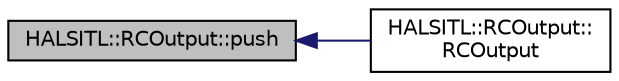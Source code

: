 digraph "HALSITL::RCOutput::push"
{
 // INTERACTIVE_SVG=YES
  edge [fontname="Helvetica",fontsize="10",labelfontname="Helvetica",labelfontsize="10"];
  node [fontname="Helvetica",fontsize="10",shape=record];
  rankdir="LR";
  Node1 [label="HALSITL::RCOutput::push",height=0.2,width=0.4,color="black", fillcolor="grey75", style="filled", fontcolor="black"];
  Node1 -> Node2 [dir="back",color="midnightblue",fontsize="10",style="solid",fontname="Helvetica"];
  Node2 [label="HALSITL::RCOutput::\lRCOutput",height=0.2,width=0.4,color="black", fillcolor="white", style="filled",URL="$classHALSITL_1_1RCOutput.html#aa91d2a44ee8c039c9dbc0846a8fa1dd7"];
}

